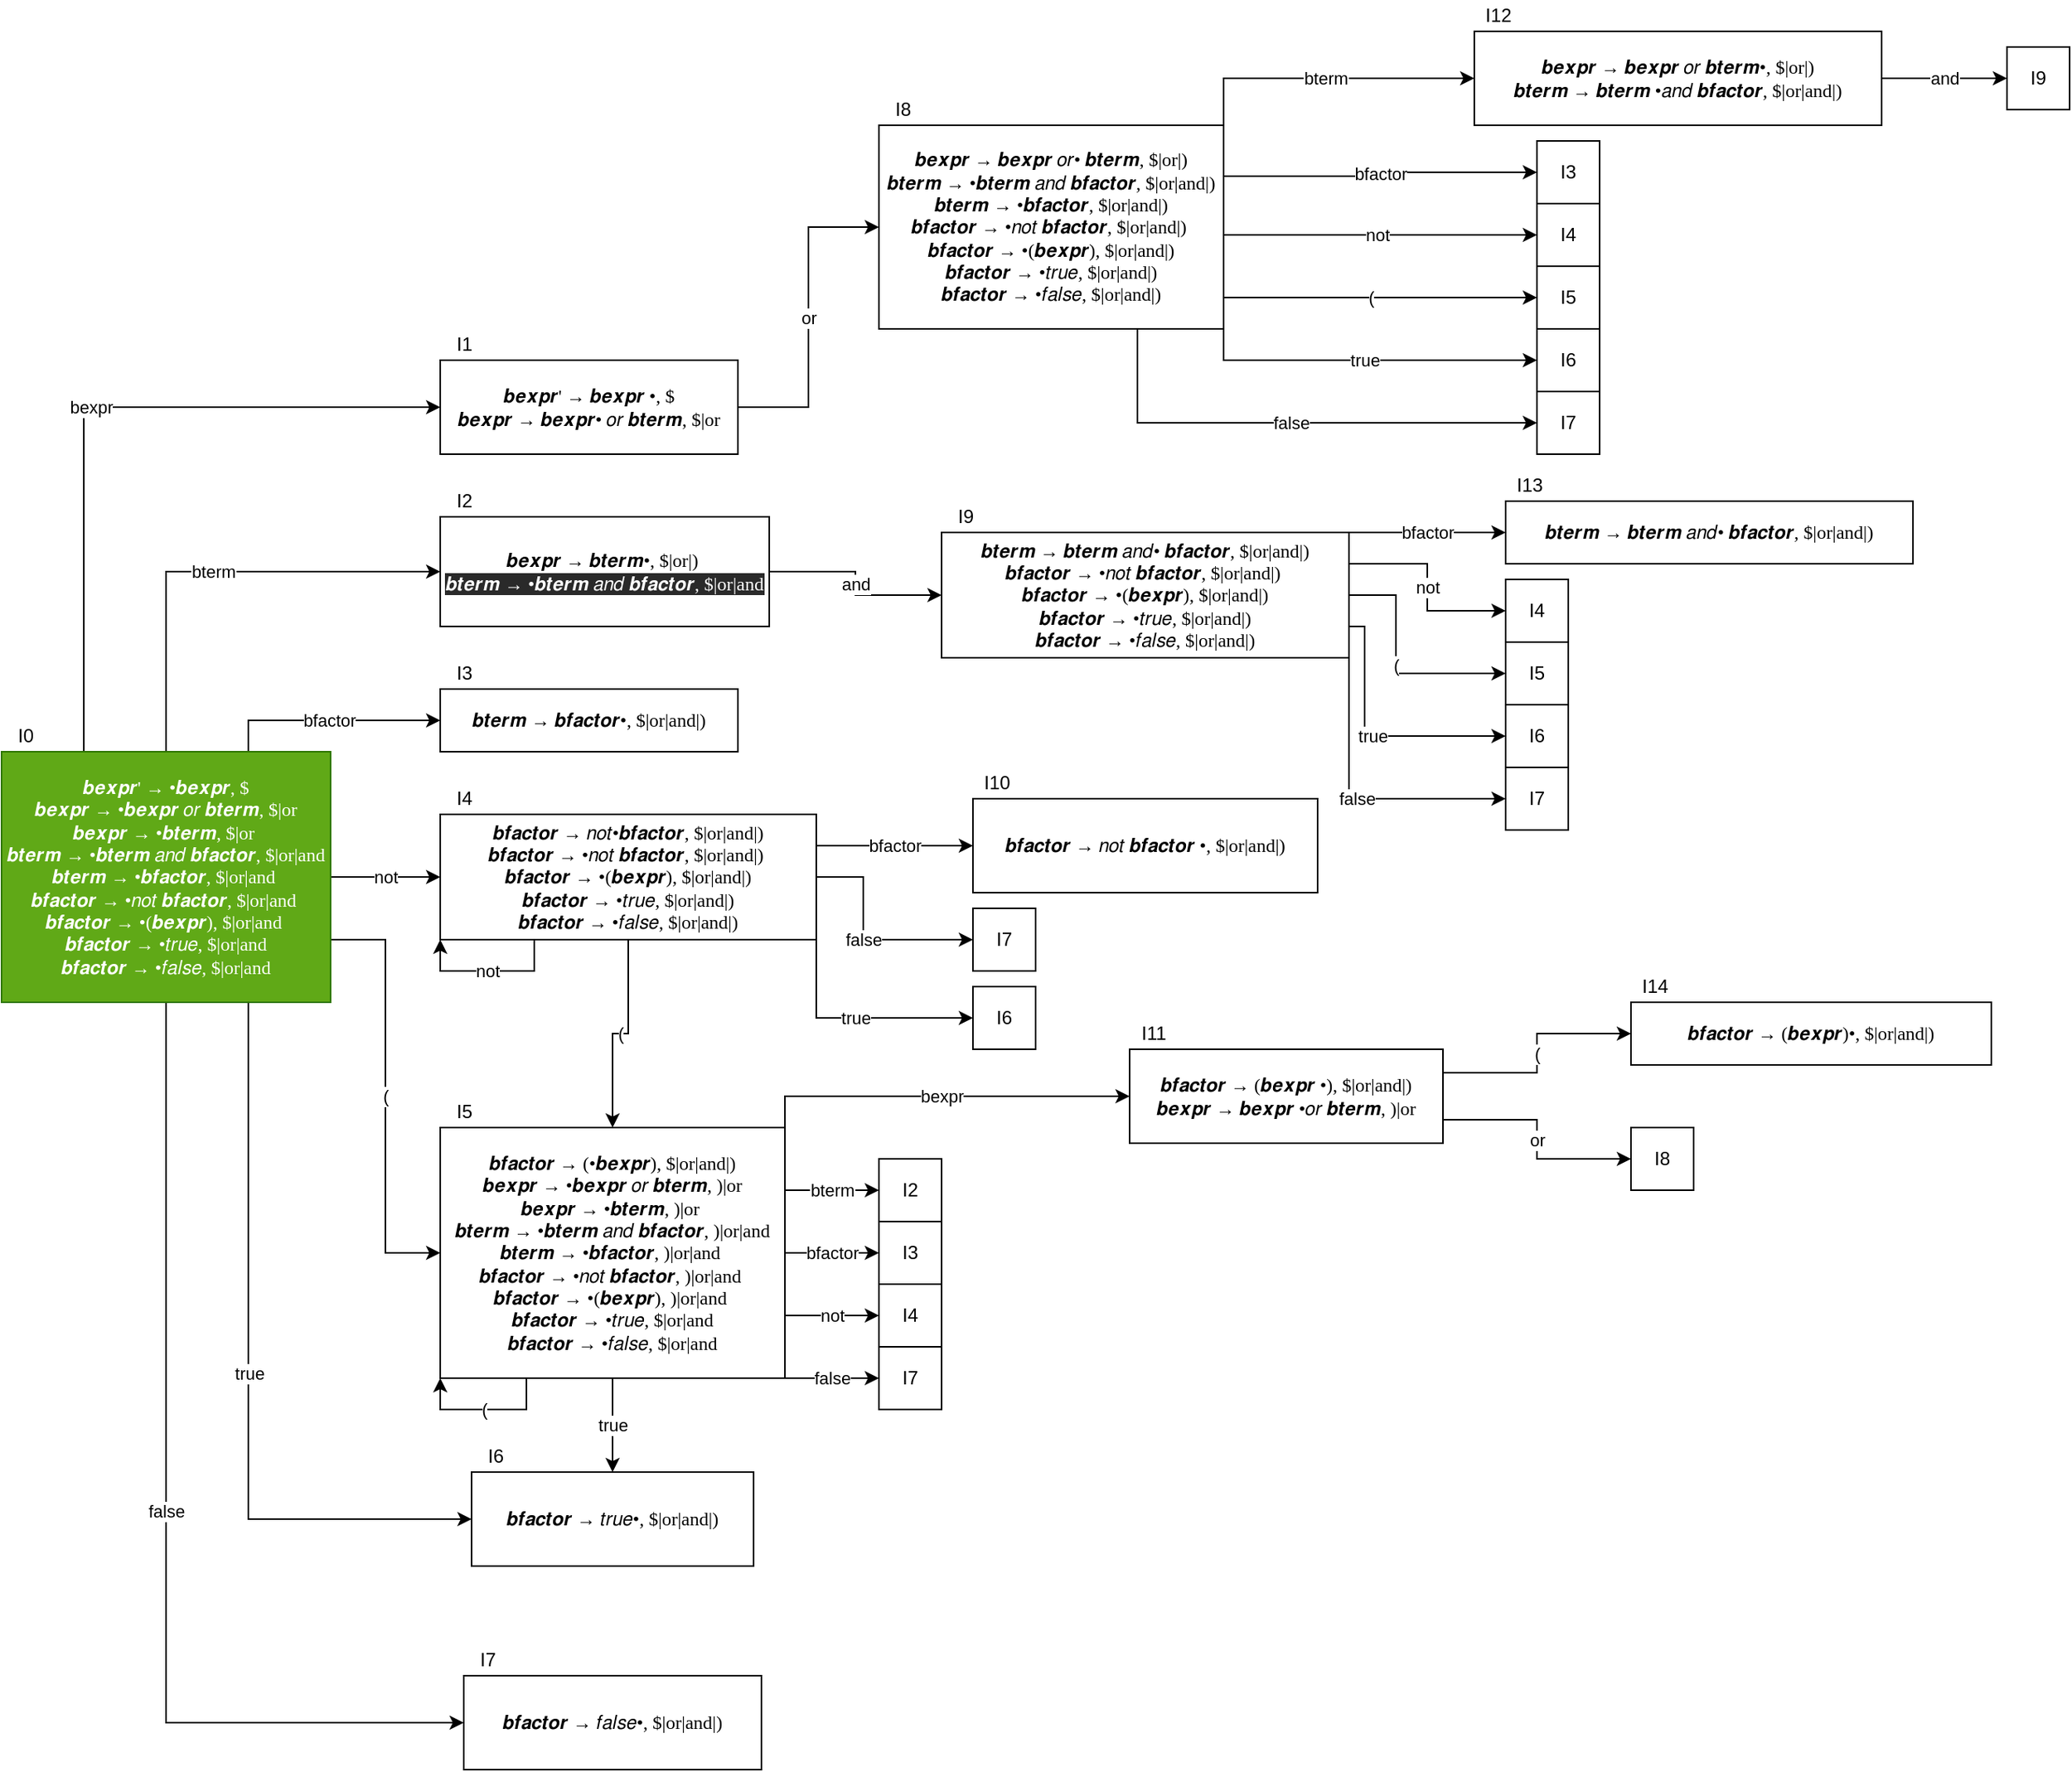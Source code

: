 <mxfile version="15.4.0" type="device" pages="2"><diagram id="L8cyS0BgC8EHpwiEMDpz" name="1"><mxGraphModel dx="638" dy="536" grid="1" gridSize="10" guides="1" tooltips="1" connect="1" arrows="1" fold="1" page="1" pageScale="1" pageWidth="2339" pageHeight="3300" math="0" shadow="0"><root><mxCell id="0"/><mxCell id="1" parent="0"/><mxCell id="krVNGJZ8aAq8TAZpBR1q-5" value="bexpr" style="edgeStyle=orthogonalEdgeStyle;rounded=0;orthogonalLoop=1;jettySize=auto;html=1;entryX=0;entryY=0.5;entryDx=0;entryDy=0;exitX=0.25;exitY=0;exitDx=0;exitDy=0;" edge="1" parent="1" source="krVNGJZ8aAq8TAZpBR1q-1" target="krVNGJZ8aAq8TAZpBR1q-3"><mxGeometry relative="1" as="geometry"/></mxCell><mxCell id="krVNGJZ8aAq8TAZpBR1q-9" value="bterm" style="edgeStyle=orthogonalEdgeStyle;rounded=0;orthogonalLoop=1;jettySize=auto;html=1;exitX=0.5;exitY=0;exitDx=0;exitDy=0;entryX=0;entryY=0.5;entryDx=0;entryDy=0;" edge="1" parent="1" source="krVNGJZ8aAq8TAZpBR1q-1" target="krVNGJZ8aAq8TAZpBR1q-7"><mxGeometry relative="1" as="geometry"/></mxCell><mxCell id="krVNGJZ8aAq8TAZpBR1q-14" value="bfactor" style="edgeStyle=orthogonalEdgeStyle;rounded=0;orthogonalLoop=1;jettySize=auto;html=1;exitX=0.75;exitY=0;exitDx=0;exitDy=0;entryX=0;entryY=0.5;entryDx=0;entryDy=0;" edge="1" parent="1" source="krVNGJZ8aAq8TAZpBR1q-1" target="krVNGJZ8aAq8TAZpBR1q-11"><mxGeometry relative="1" as="geometry"/></mxCell><mxCell id="krVNGJZ8aAq8TAZpBR1q-17" value="not" style="edgeStyle=orthogonalEdgeStyle;rounded=0;orthogonalLoop=1;jettySize=auto;html=1;" edge="1" parent="1" source="krVNGJZ8aAq8TAZpBR1q-1" target="krVNGJZ8aAq8TAZpBR1q-16"><mxGeometry relative="1" as="geometry"/></mxCell><mxCell id="krVNGJZ8aAq8TAZpBR1q-21" value="(" style="edgeStyle=orthogonalEdgeStyle;rounded=0;orthogonalLoop=1;jettySize=auto;html=1;exitX=1;exitY=0.75;exitDx=0;exitDy=0;entryX=0;entryY=0.5;entryDx=0;entryDy=0;" edge="1" parent="1" source="krVNGJZ8aAq8TAZpBR1q-1" target="krVNGJZ8aAq8TAZpBR1q-20"><mxGeometry relative="1" as="geometry"/></mxCell><mxCell id="krVNGJZ8aAq8TAZpBR1q-24" value="true" style="edgeStyle=orthogonalEdgeStyle;rounded=0;orthogonalLoop=1;jettySize=auto;html=1;exitX=0.75;exitY=1;exitDx=0;exitDy=0;entryX=0;entryY=0.5;entryDx=0;entryDy=0;" edge="1" parent="1" source="krVNGJZ8aAq8TAZpBR1q-1" target="krVNGJZ8aAq8TAZpBR1q-22"><mxGeometry relative="1" as="geometry"/></mxCell><mxCell id="krVNGJZ8aAq8TAZpBR1q-26" value="false" style="edgeStyle=orthogonalEdgeStyle;rounded=0;orthogonalLoop=1;jettySize=auto;html=1;exitX=0.5;exitY=1;exitDx=0;exitDy=0;entryX=0;entryY=0.5;entryDx=0;entryDy=0;" edge="1" parent="1" source="krVNGJZ8aAq8TAZpBR1q-1" target="krVNGJZ8aAq8TAZpBR1q-25"><mxGeometry relative="1" as="geometry"/></mxCell><mxCell id="krVNGJZ8aAq8TAZpBR1q-1" value="&lt;div&gt;&lt;font face=&quot;Verdana&quot;&gt;𝒃𝒆𝒙𝒑𝒓' → •𝒃𝒆𝒙𝒑𝒓, $&lt;/font&gt;&lt;/div&gt;&lt;div&gt;&lt;font face=&quot;Verdana&quot;&gt;𝒃𝒆𝒙𝒑𝒓 → •𝒃𝒆𝒙𝒑𝒓 𝑜𝑟 𝒃𝒕𝒆𝒓𝒎, $|or&lt;/font&gt;&lt;/div&gt;&lt;div&gt;&lt;font face=&quot;Verdana&quot;&gt;𝒃𝒆𝒙𝒑𝒓 → •𝒃𝒕𝒆𝒓𝒎, $|or&amp;nbsp;&lt;/font&gt;&lt;/div&gt;&lt;div&gt;&lt;font face=&quot;Verdana&quot;&gt;𝒃𝒕𝒆𝒓𝒎 → •𝒃𝒕𝒆𝒓𝒎 𝑎𝑛𝑑 𝒃𝒇𝒂𝒄𝒕𝒐𝒓, $|or|and&lt;/font&gt;&lt;/div&gt;&lt;div&gt;&lt;font face=&quot;Verdana&quot;&gt;𝒃𝒕𝒆𝒓𝒎 → •𝒃𝒇𝒂𝒄𝒕𝒐𝒓, $|or|and&amp;nbsp;&lt;/font&gt;&lt;/div&gt;&lt;div&gt;&lt;font face=&quot;Verdana&quot;&gt;𝒃𝒇𝒂𝒄𝒕𝒐𝒓 → •𝑛𝑜𝑡 𝒃𝒇𝒂𝒄𝒕𝒐𝒓, $|or|and&amp;nbsp;&lt;/font&gt;&lt;/div&gt;&lt;div&gt;&lt;font face=&quot;Verdana&quot;&gt;𝒃𝒇𝒂𝒄𝒕𝒐𝒓 → •(𝒃𝒆𝒙𝒑𝒓), $|or|and&amp;nbsp;&lt;/font&gt;&lt;/div&gt;&lt;div&gt;&lt;font face=&quot;Verdana&quot;&gt;𝒃𝒇𝒂𝒄𝒕𝒐𝒓 →&lt;span&gt;&amp;nbsp;•&lt;/span&gt;𝑡𝑟𝑢𝑒, $|or|and&lt;/font&gt;&lt;/div&gt;&lt;div&gt;&lt;font face=&quot;Verdana&quot;&gt;𝒃𝒇𝒂𝒄𝒕𝒐𝒓 → •𝑓𝑎𝑙𝑠𝑒, $|or|and&lt;/font&gt;&lt;/div&gt;" style="rounded=0;whiteSpace=wrap;html=1;fillColor=#60a917;strokeColor=#2D7600;fontColor=#ffffff;" vertex="1" parent="1"><mxGeometry x="280" y="640" width="210" height="160" as="geometry"/></mxCell><mxCell id="krVNGJZ8aAq8TAZpBR1q-2" value="I0" style="text;html=1;align=center;verticalAlign=middle;resizable=0;points=[];autosize=1;strokeColor=none;fillColor=none;" vertex="1" parent="1"><mxGeometry x="280" y="620" width="30" height="20" as="geometry"/></mxCell><mxCell id="krVNGJZ8aAq8TAZpBR1q-30" value="or" style="edgeStyle=orthogonalEdgeStyle;rounded=0;orthogonalLoop=1;jettySize=auto;html=1;entryX=0;entryY=0.5;entryDx=0;entryDy=0;" edge="1" parent="1" source="krVNGJZ8aAq8TAZpBR1q-3" target="krVNGJZ8aAq8TAZpBR1q-29"><mxGeometry relative="1" as="geometry"/></mxCell><mxCell id="krVNGJZ8aAq8TAZpBR1q-3" value="&lt;div&gt;&lt;font face=&quot;Verdana&quot;&gt;𝒃𝒆𝒙𝒑𝒓' → 𝒃𝒆𝒙𝒑𝒓 •, $&lt;/font&gt;&lt;/div&gt;&lt;div&gt;&lt;font face=&quot;Verdana&quot;&gt;𝒃𝒆𝒙𝒑𝒓 → 𝒃𝒆𝒙𝒑𝒓• 𝑜𝑟 𝒃𝒕𝒆𝒓𝒎, $|or&lt;/font&gt;&lt;/div&gt;" style="rounded=0;whiteSpace=wrap;html=1;" vertex="1" parent="1"><mxGeometry x="560" y="390" width="190" height="60" as="geometry"/></mxCell><mxCell id="krVNGJZ8aAq8TAZpBR1q-4" value="I1" style="text;html=1;align=center;verticalAlign=middle;resizable=0;points=[];autosize=1;strokeColor=none;fillColor=none;" vertex="1" parent="1"><mxGeometry x="560" y="370" width="30" height="20" as="geometry"/></mxCell><mxCell id="krVNGJZ8aAq8TAZpBR1q-32" value="and" style="edgeStyle=orthogonalEdgeStyle;rounded=0;orthogonalLoop=1;jettySize=auto;html=1;" edge="1" parent="1" source="krVNGJZ8aAq8TAZpBR1q-7" target="krVNGJZ8aAq8TAZpBR1q-31"><mxGeometry relative="1" as="geometry"/></mxCell><mxCell id="krVNGJZ8aAq8TAZpBR1q-7" value="&lt;span style=&quot;font-family: &amp;#34;verdana&amp;#34;&quot;&gt;𝒃𝒆𝒙𝒑𝒓 → 𝒃𝒕𝒆𝒓𝒎•, $|or|)&amp;nbsp;&lt;/span&gt;&lt;br&gt;&lt;div style=&quot;color: rgb(240 , 240 , 240) ; font-family: &amp;#34;helvetica&amp;#34; ; font-size: 12px ; font-style: normal ; font-weight: 400 ; letter-spacing: normal ; text-align: center ; text-indent: 0px ; text-transform: none ; word-spacing: 0px ; background-color: rgb(42 , 42 , 42)&quot;&gt;&lt;span style=&quot;color: rgb(255 , 255 , 255) ; font-family: &amp;#34;verdana&amp;#34;&quot;&gt;𝒃𝒕𝒆𝒓𝒎 → •𝒃𝒕𝒆𝒓𝒎 𝑎𝑛𝑑 𝒃𝒇𝒂𝒄𝒕𝒐𝒓, $|or|and&lt;/span&gt;&lt;br&gt;&lt;/div&gt;" style="whiteSpace=wrap;html=1;" vertex="1" parent="1"><mxGeometry x="560" y="490" width="210" height="70" as="geometry"/></mxCell><mxCell id="krVNGJZ8aAq8TAZpBR1q-11" value="&lt;div&gt;&lt;font face=&quot;Verdana&quot;&gt;𝒃𝒕𝒆𝒓𝒎 → 𝒃𝒇𝒂𝒄𝒕𝒐𝒓•, $|or|and|)&lt;/font&gt;&lt;/div&gt;" style="whiteSpace=wrap;html=1;" vertex="1" parent="1"><mxGeometry x="560" y="600" width="190" height="40" as="geometry"/></mxCell><mxCell id="krVNGJZ8aAq8TAZpBR1q-12" value="I2" style="text;html=1;align=center;verticalAlign=middle;resizable=0;points=[];autosize=1;strokeColor=none;fillColor=none;" vertex="1" parent="1"><mxGeometry x="560" y="470" width="30" height="20" as="geometry"/></mxCell><mxCell id="krVNGJZ8aAq8TAZpBR1q-13" value="I3" style="text;html=1;align=center;verticalAlign=middle;resizable=0;points=[];autosize=1;strokeColor=none;fillColor=none;" vertex="1" parent="1"><mxGeometry x="560" y="580" width="30" height="20" as="geometry"/></mxCell><mxCell id="krVNGJZ8aAq8TAZpBR1q-36" value="bfactor" style="edgeStyle=orthogonalEdgeStyle;rounded=0;orthogonalLoop=1;jettySize=auto;html=1;entryX=0;entryY=0.5;entryDx=0;entryDy=0;exitX=1;exitY=0.25;exitDx=0;exitDy=0;" edge="1" parent="1" source="krVNGJZ8aAq8TAZpBR1q-16" target="krVNGJZ8aAq8TAZpBR1q-34"><mxGeometry relative="1" as="geometry"/></mxCell><mxCell id="krVNGJZ8aAq8TAZpBR1q-38" value="(" style="edgeStyle=orthogonalEdgeStyle;rounded=0;orthogonalLoop=1;jettySize=auto;html=1;exitX=0.5;exitY=1;exitDx=0;exitDy=0;entryX=0.5;entryY=0;entryDx=0;entryDy=0;" edge="1" parent="1" source="krVNGJZ8aAq8TAZpBR1q-16" target="krVNGJZ8aAq8TAZpBR1q-20"><mxGeometry relative="1" as="geometry"/></mxCell><mxCell id="krVNGJZ8aAq8TAZpBR1q-49" value="true" style="edgeStyle=orthogonalEdgeStyle;rounded=0;orthogonalLoop=1;jettySize=auto;html=1;exitX=1;exitY=1;exitDx=0;exitDy=0;entryX=0;entryY=0.5;entryDx=0;entryDy=0;" edge="1" parent="1" source="krVNGJZ8aAq8TAZpBR1q-16" target="krVNGJZ8aAq8TAZpBR1q-47"><mxGeometry relative="1" as="geometry"/></mxCell><mxCell id="krVNGJZ8aAq8TAZpBR1q-50" value="false" style="edgeStyle=orthogonalEdgeStyle;rounded=0;orthogonalLoop=1;jettySize=auto;html=1;exitX=1;exitY=0.5;exitDx=0;exitDy=0;entryX=0;entryY=0.5;entryDx=0;entryDy=0;" edge="1" parent="1" source="krVNGJZ8aAq8TAZpBR1q-16" target="krVNGJZ8aAq8TAZpBR1q-48"><mxGeometry relative="1" as="geometry"><mxPoint x="820" y="770.0" as="targetPoint"/><Array as="points"><mxPoint x="830" y="720"/><mxPoint x="830" y="760"/></Array></mxGeometry></mxCell><mxCell id="krVNGJZ8aAq8TAZpBR1q-16" value="&lt;div&gt;&lt;font face=&quot;Verdana&quot;&gt;𝒃𝒇𝒂𝒄𝒕𝒐𝒓 → 𝑛𝑜𝑡•𝒃𝒇𝒂𝒄𝒕𝒐𝒓, $|or|and|)&lt;/font&gt;&lt;/div&gt;&lt;div&gt;&lt;div&gt;&lt;font face=&quot;Verdana&quot;&gt;𝒃𝒇𝒂𝒄𝒕𝒐𝒓 → •𝑛𝑜𝑡 𝒃𝒇𝒂𝒄𝒕𝒐𝒓, $|or|and|)&amp;nbsp;&lt;/font&gt;&lt;/div&gt;&lt;div&gt;&lt;font face=&quot;Verdana&quot;&gt;𝒃𝒇𝒂𝒄𝒕𝒐𝒓 → •(𝒃𝒆𝒙𝒑𝒓), $|or|and|)&lt;/font&gt;&lt;/div&gt;&lt;div&gt;&lt;font face=&quot;Verdana&quot;&gt;𝒃𝒇𝒂𝒄𝒕𝒐𝒓 →&amp;nbsp;•𝑡𝑟𝑢𝑒, $|or|and|)&lt;/font&gt;&lt;/div&gt;&lt;div&gt;&lt;font face=&quot;Verdana&quot;&gt;𝒃𝒇𝒂𝒄𝒕𝒐𝒓 → •𝑓𝑎𝑙𝑠𝑒, $|or|and|)&lt;/font&gt;&lt;/div&gt;&lt;/div&gt;" style="whiteSpace=wrap;html=1;" vertex="1" parent="1"><mxGeometry x="560" y="680" width="240" height="80" as="geometry"/></mxCell><mxCell id="krVNGJZ8aAq8TAZpBR1q-18" value="I4" style="text;html=1;align=center;verticalAlign=middle;resizable=0;points=[];autosize=1;strokeColor=none;fillColor=none;" vertex="1" parent="1"><mxGeometry x="560" y="660" width="30" height="20" as="geometry"/></mxCell><mxCell id="krVNGJZ8aAq8TAZpBR1q-19" value="I5" style="text;html=1;align=center;verticalAlign=middle;resizable=0;points=[];autosize=1;strokeColor=none;fillColor=none;" vertex="1" parent="1"><mxGeometry x="560" y="860" width="30" height="20" as="geometry"/></mxCell><mxCell id="krVNGJZ8aAq8TAZpBR1q-53" value="bexpr" style="edgeStyle=orthogonalEdgeStyle;rounded=0;orthogonalLoop=1;jettySize=auto;html=1;exitX=1;exitY=0;exitDx=0;exitDy=0;entryX=0;entryY=0.5;entryDx=0;entryDy=0;" edge="1" parent="1" source="krVNGJZ8aAq8TAZpBR1q-20" target="krVNGJZ8aAq8TAZpBR1q-52"><mxGeometry relative="1" as="geometry"/></mxCell><mxCell id="krVNGJZ8aAq8TAZpBR1q-56" value="bterm" style="edgeStyle=orthogonalEdgeStyle;rounded=0;orthogonalLoop=1;jettySize=auto;html=1;exitX=1;exitY=0.25;exitDx=0;exitDy=0;entryX=0;entryY=0.5;entryDx=0;entryDy=0;" edge="1" parent="1" source="krVNGJZ8aAq8TAZpBR1q-20" target="krVNGJZ8aAq8TAZpBR1q-55"><mxGeometry relative="1" as="geometry"/></mxCell><mxCell id="krVNGJZ8aAq8TAZpBR1q-58" value="bfactor" style="edgeStyle=orthogonalEdgeStyle;rounded=0;orthogonalLoop=1;jettySize=auto;html=1;exitX=1;exitY=0.5;exitDx=0;exitDy=0;entryX=0;entryY=0.5;entryDx=0;entryDy=0;" edge="1" parent="1" source="krVNGJZ8aAq8TAZpBR1q-20" target="krVNGJZ8aAq8TAZpBR1q-57"><mxGeometry relative="1" as="geometry"/></mxCell><mxCell id="krVNGJZ8aAq8TAZpBR1q-62" value="not" style="edgeStyle=orthogonalEdgeStyle;rounded=0;orthogonalLoop=1;jettySize=auto;html=1;exitX=1;exitY=0.75;exitDx=0;exitDy=0;entryX=0;entryY=0.5;entryDx=0;entryDy=0;" edge="1" parent="1" source="krVNGJZ8aAq8TAZpBR1q-20" target="krVNGJZ8aAq8TAZpBR1q-59"><mxGeometry relative="1" as="geometry"/></mxCell><mxCell id="krVNGJZ8aAq8TAZpBR1q-64" value="false" style="edgeStyle=orthogonalEdgeStyle;rounded=0;orthogonalLoop=1;jettySize=auto;html=1;exitX=1;exitY=1;exitDx=0;exitDy=0;entryX=0;entryY=0.5;entryDx=0;entryDy=0;" edge="1" parent="1" source="krVNGJZ8aAq8TAZpBR1q-20" target="krVNGJZ8aAq8TAZpBR1q-61"><mxGeometry relative="1" as="geometry"><Array as="points"><mxPoint x="790" y="1040"/><mxPoint x="790" y="1040"/></Array></mxGeometry></mxCell><mxCell id="krVNGJZ8aAq8TAZpBR1q-65" value="true" style="edgeStyle=orthogonalEdgeStyle;rounded=0;orthogonalLoop=1;jettySize=auto;html=1;exitX=0.5;exitY=1;exitDx=0;exitDy=0;entryX=0.5;entryY=0;entryDx=0;entryDy=0;" edge="1" parent="1" source="krVNGJZ8aAq8TAZpBR1q-20" target="krVNGJZ8aAq8TAZpBR1q-22"><mxGeometry relative="1" as="geometry"/></mxCell><mxCell id="krVNGJZ8aAq8TAZpBR1q-20" value="&lt;div&gt;&lt;font face=&quot;Verdana&quot;&gt;𝒃𝒇𝒂𝒄𝒕𝒐𝒓 → (•𝒃𝒆𝒙𝒑𝒓), $|or|and|)&lt;/font&gt;&lt;/div&gt;&lt;div&gt;&lt;div&gt;&lt;font face=&quot;Verdana&quot;&gt;𝒃𝒆𝒙𝒑𝒓 → •𝒃𝒆𝒙𝒑𝒓 𝑜𝑟 𝒃𝒕𝒆𝒓𝒎, )|or&lt;/font&gt;&lt;/div&gt;&lt;div&gt;&lt;font face=&quot;Verdana&quot;&gt;𝒃𝒆𝒙𝒑𝒓 → •𝒃𝒕𝒆𝒓𝒎, )|or&amp;nbsp;&lt;/font&gt;&lt;/div&gt;&lt;div&gt;&lt;font face=&quot;Verdana&quot;&gt;𝒃𝒕𝒆𝒓𝒎 → •𝒃𝒕𝒆𝒓𝒎 𝑎𝑛𝑑 𝒃𝒇𝒂𝒄𝒕𝒐𝒓, )|or|and&lt;/font&gt;&lt;/div&gt;&lt;div&gt;&lt;font face=&quot;Verdana&quot;&gt;𝒃𝒕𝒆𝒓𝒎 → •𝒃𝒇𝒂𝒄𝒕𝒐𝒓, )|or|and&amp;nbsp;&lt;/font&gt;&lt;/div&gt;&lt;div&gt;&lt;font face=&quot;Verdana&quot;&gt;𝒃𝒇𝒂𝒄𝒕𝒐𝒓 → •𝑛𝑜𝑡 𝒃𝒇𝒂𝒄𝒕𝒐𝒓, )|or|and&amp;nbsp;&lt;/font&gt;&lt;/div&gt;&lt;div&gt;&lt;font face=&quot;Verdana&quot;&gt;𝒃𝒇𝒂𝒄𝒕𝒐𝒓 → •(𝒃𝒆𝒙𝒑𝒓), )|or|and&amp;nbsp;&lt;/font&gt;&lt;/div&gt;&lt;div&gt;&lt;font face=&quot;Verdana&quot;&gt;𝒃𝒇𝒂𝒄𝒕𝒐𝒓 →&amp;nbsp;•𝑡𝑟𝑢𝑒, $|or|and&lt;/font&gt;&lt;/div&gt;&lt;div&gt;&lt;font face=&quot;Verdana&quot;&gt;𝒃𝒇𝒂𝒄𝒕𝒐𝒓 → •𝑓𝑎𝑙𝑠𝑒, $|or|and&lt;/font&gt;&lt;/div&gt;&lt;/div&gt;" style="whiteSpace=wrap;html=1;" vertex="1" parent="1"><mxGeometry x="560" y="880" width="220" height="160" as="geometry"/></mxCell><mxCell id="krVNGJZ8aAq8TAZpBR1q-22" value="&lt;div&gt;&lt;font face=&quot;Verdana&quot;&gt;𝒃𝒇𝒂𝒄𝒕𝒐𝒓 → 𝑡𝑟𝑢𝑒•, $|or|and|)&lt;/font&gt;&lt;/div&gt;" style="whiteSpace=wrap;html=1;" vertex="1" parent="1"><mxGeometry x="580" y="1100" width="180" height="60" as="geometry"/></mxCell><mxCell id="krVNGJZ8aAq8TAZpBR1q-23" value="I6" style="text;html=1;align=center;verticalAlign=middle;resizable=0;points=[];autosize=1;strokeColor=none;fillColor=none;" vertex="1" parent="1"><mxGeometry x="580" y="1080" width="30" height="20" as="geometry"/></mxCell><mxCell id="krVNGJZ8aAq8TAZpBR1q-25" value="&lt;span style=&quot;font-family: &amp;#34;verdana&amp;#34;&quot;&gt;𝒃𝒇𝒂𝒄𝒕𝒐𝒓 → 𝑓𝑎𝑙𝑠𝑒•, $|or|and|)&lt;/span&gt;" style="whiteSpace=wrap;html=1;" vertex="1" parent="1"><mxGeometry x="575" y="1230" width="190" height="60" as="geometry"/></mxCell><mxCell id="krVNGJZ8aAq8TAZpBR1q-27" value="I7" style="text;html=1;align=center;verticalAlign=middle;resizable=0;points=[];autosize=1;strokeColor=none;fillColor=none;" vertex="1" parent="1"><mxGeometry x="575" y="1210" width="30" height="20" as="geometry"/></mxCell><mxCell id="krVNGJZ8aAq8TAZpBR1q-28" value="I8" style="text;html=1;align=center;verticalAlign=middle;resizable=0;points=[];autosize=1;strokeColor=none;fillColor=none;" vertex="1" parent="1"><mxGeometry x="840" y="220" width="30" height="20" as="geometry"/></mxCell><mxCell id="krVNGJZ8aAq8TAZpBR1q-68" value="bterm" style="edgeStyle=orthogonalEdgeStyle;rounded=0;orthogonalLoop=1;jettySize=auto;html=1;exitX=1;exitY=0;exitDx=0;exitDy=0;entryX=0;entryY=0.5;entryDx=0;entryDy=0;" edge="1" parent="1" source="krVNGJZ8aAq8TAZpBR1q-29" target="krVNGJZ8aAq8TAZpBR1q-67"><mxGeometry relative="1" as="geometry"><Array as="points"><mxPoint x="1060" y="210"/></Array></mxGeometry></mxCell><mxCell id="krVNGJZ8aAq8TAZpBR1q-75" value="bfactor" style="edgeStyle=orthogonalEdgeStyle;rounded=0;orthogonalLoop=1;jettySize=auto;html=1;exitX=1;exitY=0.25;exitDx=0;exitDy=0;" edge="1" parent="1" source="krVNGJZ8aAq8TAZpBR1q-29" target="krVNGJZ8aAq8TAZpBR1q-70"><mxGeometry relative="1" as="geometry"/></mxCell><mxCell id="krVNGJZ8aAq8TAZpBR1q-76" value="not" style="edgeStyle=orthogonalEdgeStyle;rounded=0;orthogonalLoop=1;jettySize=auto;html=1;exitX=1;exitY=0.5;exitDx=0;exitDy=0;entryX=0;entryY=0.5;entryDx=0;entryDy=0;" edge="1" parent="1" source="krVNGJZ8aAq8TAZpBR1q-29" target="krVNGJZ8aAq8TAZpBR1q-71"><mxGeometry relative="1" as="geometry"><Array as="points"><mxPoint x="1060" y="310"/></Array></mxGeometry></mxCell><mxCell id="krVNGJZ8aAq8TAZpBR1q-77" value="(" style="edgeStyle=orthogonalEdgeStyle;rounded=0;orthogonalLoop=1;jettySize=auto;html=1;exitX=1;exitY=0.75;exitDx=0;exitDy=0;entryX=0;entryY=0.5;entryDx=0;entryDy=0;" edge="1" parent="1" source="krVNGJZ8aAq8TAZpBR1q-29" target="krVNGJZ8aAq8TAZpBR1q-72"><mxGeometry relative="1" as="geometry"><Array as="points"><mxPoint x="1060" y="350"/></Array></mxGeometry></mxCell><mxCell id="krVNGJZ8aAq8TAZpBR1q-78" value="true" style="edgeStyle=orthogonalEdgeStyle;rounded=0;orthogonalLoop=1;jettySize=auto;html=1;exitX=1;exitY=1;exitDx=0;exitDy=0;" edge="1" parent="1" source="krVNGJZ8aAq8TAZpBR1q-29" target="krVNGJZ8aAq8TAZpBR1q-73"><mxGeometry relative="1" as="geometry"/></mxCell><mxCell id="krVNGJZ8aAq8TAZpBR1q-79" value="false" style="edgeStyle=orthogonalEdgeStyle;rounded=0;orthogonalLoop=1;jettySize=auto;html=1;exitX=0.75;exitY=1;exitDx=0;exitDy=0;entryX=0;entryY=0.5;entryDx=0;entryDy=0;" edge="1" parent="1" source="krVNGJZ8aAq8TAZpBR1q-29" target="krVNGJZ8aAq8TAZpBR1q-74"><mxGeometry relative="1" as="geometry"/></mxCell><mxCell id="krVNGJZ8aAq8TAZpBR1q-29" value="&lt;span style=&quot;font-family: &amp;#34;verdana&amp;#34;&quot;&gt;𝒃𝒆𝒙𝒑𝒓 → 𝒃𝒆𝒙𝒑𝒓 𝑜𝑟• 𝒃𝒕𝒆𝒓𝒎, $|or|)&lt;br&gt;&lt;/span&gt;&lt;div&gt;&lt;font face=&quot;Verdana&quot;&gt;𝒃𝒕𝒆𝒓𝒎 → •𝒃𝒕𝒆𝒓𝒎 𝑎𝑛𝑑 𝒃𝒇𝒂𝒄𝒕𝒐𝒓, $|or|and|)&lt;/font&gt;&lt;/div&gt;&lt;div&gt;&lt;font face=&quot;Verdana&quot;&gt;𝒃𝒕𝒆𝒓𝒎 → •𝒃𝒇𝒂𝒄𝒕𝒐𝒓, $|or|and|)&lt;/font&gt;&lt;/div&gt;&lt;div&gt;&lt;div&gt;&lt;font face=&quot;Verdana&quot;&gt;𝒃𝒇𝒂𝒄𝒕𝒐𝒓 → •𝑛𝑜𝑡 𝒃𝒇𝒂𝒄𝒕𝒐𝒓, $|or|and|)&amp;nbsp;&lt;/font&gt;&lt;/div&gt;&lt;div&gt;&lt;font face=&quot;Verdana&quot;&gt;𝒃𝒇𝒂𝒄𝒕𝒐𝒓 → •(𝒃𝒆𝒙𝒑𝒓), $|or|and|)&lt;/font&gt;&lt;/div&gt;&lt;div&gt;&lt;font face=&quot;Verdana&quot;&gt;𝒃𝒇𝒂𝒄𝒕𝒐𝒓 →&amp;nbsp;•𝑡𝑟𝑢𝑒, $|or|and|)&lt;/font&gt;&lt;/div&gt;&lt;div&gt;&lt;font face=&quot;Verdana&quot;&gt;𝒃𝒇𝒂𝒄𝒕𝒐𝒓 → •𝑓𝑎𝑙𝑠𝑒, $|or|and|)&lt;/font&gt;&lt;/div&gt;&lt;/div&gt;" style="whiteSpace=wrap;html=1;" vertex="1" parent="1"><mxGeometry x="840" y="240" width="220" height="130" as="geometry"/></mxCell><mxCell id="krVNGJZ8aAq8TAZpBR1q-87" value="bfactor" style="edgeStyle=orthogonalEdgeStyle;rounded=0;orthogonalLoop=1;jettySize=auto;html=1;exitX=1;exitY=0;exitDx=0;exitDy=0;entryX=0;entryY=0.5;entryDx=0;entryDy=0;" edge="1" parent="1" source="krVNGJZ8aAq8TAZpBR1q-31" target="krVNGJZ8aAq8TAZpBR1q-80"><mxGeometry relative="1" as="geometry"><Array as="points"><mxPoint x="1160" y="500"/><mxPoint x="1160" y="500"/></Array></mxGeometry></mxCell><mxCell id="krVNGJZ8aAq8TAZpBR1q-88" value="not" style="edgeStyle=orthogonalEdgeStyle;rounded=0;orthogonalLoop=1;jettySize=auto;html=1;exitX=1;exitY=0.25;exitDx=0;exitDy=0;entryX=0;entryY=0.5;entryDx=0;entryDy=0;" edge="1" parent="1" source="krVNGJZ8aAq8TAZpBR1q-31" target="krVNGJZ8aAq8TAZpBR1q-83"><mxGeometry relative="1" as="geometry"/></mxCell><mxCell id="krVNGJZ8aAq8TAZpBR1q-89" value="(" style="edgeStyle=orthogonalEdgeStyle;rounded=0;orthogonalLoop=1;jettySize=auto;html=1;exitX=1;exitY=0.5;exitDx=0;exitDy=0;entryX=0;entryY=0.5;entryDx=0;entryDy=0;" edge="1" parent="1" source="krVNGJZ8aAq8TAZpBR1q-31" target="krVNGJZ8aAq8TAZpBR1q-84"><mxGeometry relative="1" as="geometry"><Array as="points"><mxPoint x="1170" y="540"/><mxPoint x="1170" y="590"/></Array></mxGeometry></mxCell><mxCell id="krVNGJZ8aAq8TAZpBR1q-90" value="true" style="edgeStyle=orthogonalEdgeStyle;rounded=0;orthogonalLoop=1;jettySize=auto;html=1;exitX=1;exitY=0.75;exitDx=0;exitDy=0;entryX=0;entryY=0.5;entryDx=0;entryDy=0;" edge="1" parent="1" source="krVNGJZ8aAq8TAZpBR1q-31" target="krVNGJZ8aAq8TAZpBR1q-85"><mxGeometry relative="1" as="geometry"><Array as="points"><mxPoint x="1150" y="560"/><mxPoint x="1150" y="630"/></Array></mxGeometry></mxCell><mxCell id="krVNGJZ8aAq8TAZpBR1q-91" value="false" style="edgeStyle=orthogonalEdgeStyle;rounded=0;orthogonalLoop=1;jettySize=auto;html=1;exitX=1;exitY=1;exitDx=0;exitDy=0;entryX=0;entryY=0.5;entryDx=0;entryDy=0;" edge="1" parent="1" source="krVNGJZ8aAq8TAZpBR1q-31" target="krVNGJZ8aAq8TAZpBR1q-86"><mxGeometry relative="1" as="geometry"/></mxCell><mxCell id="krVNGJZ8aAq8TAZpBR1q-31" value="&lt;span style=&quot;font-family: &amp;#34;verdana&amp;#34;&quot;&gt;𝒃𝒕𝒆𝒓𝒎 → 𝒃𝒕𝒆𝒓𝒎 𝑎𝑛𝑑• 𝒃𝒇𝒂𝒄𝒕𝒐𝒓, $|or|and|)&lt;br&gt;&lt;/span&gt;&lt;div&gt;&lt;font face=&quot;Verdana&quot;&gt;𝒃𝒇𝒂𝒄𝒕𝒐𝒓 → •𝑛𝑜𝑡 𝒃𝒇𝒂𝒄𝒕𝒐𝒓, $|or|and|)&amp;nbsp;&lt;/font&gt;&lt;/div&gt;&lt;div&gt;&lt;font face=&quot;Verdana&quot;&gt;𝒃𝒇𝒂𝒄𝒕𝒐𝒓 → •(𝒃𝒆𝒙𝒑𝒓), $|or|and|)&lt;/font&gt;&lt;/div&gt;&lt;div&gt;&lt;font face=&quot;Verdana&quot;&gt;𝒃𝒇𝒂𝒄𝒕𝒐𝒓 →&amp;nbsp;•𝑡𝑟𝑢𝑒, $|or|and|)&lt;/font&gt;&lt;/div&gt;&lt;div&gt;&lt;font face=&quot;Verdana&quot;&gt;𝒃𝒇𝒂𝒄𝒕𝒐𝒓 → •𝑓𝑎𝑙𝑠𝑒, $|or|and|)&lt;/font&gt;&lt;/div&gt;" style="whiteSpace=wrap;html=1;" vertex="1" parent="1"><mxGeometry x="880" y="500" width="260" height="80" as="geometry"/></mxCell><mxCell id="krVNGJZ8aAq8TAZpBR1q-33" value="I9" style="text;html=1;align=center;verticalAlign=middle;resizable=0;points=[];autosize=1;strokeColor=none;fillColor=none;" vertex="1" parent="1"><mxGeometry x="880" y="480" width="30" height="20" as="geometry"/></mxCell><mxCell id="krVNGJZ8aAq8TAZpBR1q-34" value="&lt;div&gt;&lt;font face=&quot;Verdana&quot;&gt;𝒃𝒇𝒂𝒄𝒕𝒐𝒓 → 𝑛𝑜𝑡 𝒃𝒇𝒂𝒄𝒕𝒐𝒓 •, $|or|and|)&lt;/font&gt;&lt;/div&gt;&lt;div&gt;&lt;/div&gt;" style="whiteSpace=wrap;html=1;" vertex="1" parent="1"><mxGeometry x="900" y="670" width="220" height="60" as="geometry"/></mxCell><mxCell id="krVNGJZ8aAq8TAZpBR1q-35" value="I10" style="text;html=1;align=center;verticalAlign=middle;resizable=0;points=[];autosize=1;strokeColor=none;fillColor=none;" vertex="1" parent="1"><mxGeometry x="900" y="650" width="30" height="20" as="geometry"/></mxCell><mxCell id="krVNGJZ8aAq8TAZpBR1q-37" value="not" style="edgeStyle=orthogonalEdgeStyle;rounded=0;orthogonalLoop=1;jettySize=auto;html=1;exitX=0.25;exitY=1;exitDx=0;exitDy=0;entryX=0;entryY=1;entryDx=0;entryDy=0;" edge="1" parent="1" source="krVNGJZ8aAq8TAZpBR1q-16" target="krVNGJZ8aAq8TAZpBR1q-16"><mxGeometry relative="1" as="geometry"/></mxCell><mxCell id="krVNGJZ8aAq8TAZpBR1q-47" value="I6" style="rounded=0;whiteSpace=wrap;html=1;" vertex="1" parent="1"><mxGeometry x="900" y="790" width="40" height="40" as="geometry"/></mxCell><mxCell id="krVNGJZ8aAq8TAZpBR1q-48" value="I7" style="rounded=0;whiteSpace=wrap;html=1;" vertex="1" parent="1"><mxGeometry x="900" y="740" width="40" height="40" as="geometry"/></mxCell><mxCell id="krVNGJZ8aAq8TAZpBR1q-51" value="I11" style="text;html=1;align=center;verticalAlign=middle;resizable=0;points=[];autosize=1;strokeColor=none;fillColor=none;" vertex="1" parent="1"><mxGeometry x="1000" y="810" width="30" height="20" as="geometry"/></mxCell><mxCell id="krVNGJZ8aAq8TAZpBR1q-93" value="(" style="edgeStyle=orthogonalEdgeStyle;rounded=0;orthogonalLoop=1;jettySize=auto;html=1;exitX=1;exitY=0.25;exitDx=0;exitDy=0;entryX=0;entryY=0.5;entryDx=0;entryDy=0;" edge="1" parent="1" source="krVNGJZ8aAq8TAZpBR1q-52" target="krVNGJZ8aAq8TAZpBR1q-92"><mxGeometry relative="1" as="geometry"/></mxCell><mxCell id="krVNGJZ8aAq8TAZpBR1q-96" value="or" style="edgeStyle=orthogonalEdgeStyle;rounded=0;orthogonalLoop=1;jettySize=auto;html=1;exitX=1;exitY=0.75;exitDx=0;exitDy=0;entryX=0;entryY=0.5;entryDx=0;entryDy=0;" edge="1" parent="1" source="krVNGJZ8aAq8TAZpBR1q-52" target="krVNGJZ8aAq8TAZpBR1q-95"><mxGeometry relative="1" as="geometry"/></mxCell><mxCell id="krVNGJZ8aAq8TAZpBR1q-52" value="&lt;div&gt;&lt;font face=&quot;Verdana&quot;&gt;𝒃𝒇𝒂𝒄𝒕𝒐𝒓 → (𝒃𝒆𝒙𝒑𝒓 •), $|or|and|)&lt;/font&gt;&lt;/div&gt;&lt;div&gt;&lt;div&gt;&lt;font face=&quot;Verdana&quot;&gt;𝒃𝒆𝒙𝒑𝒓 → 𝒃𝒆𝒙𝒑𝒓 •𝑜𝑟 𝒃𝒕𝒆𝒓𝒎, )|or&lt;/font&gt;&lt;/div&gt;&lt;/div&gt;&lt;div&gt;&lt;/div&gt;" style="whiteSpace=wrap;html=1;" vertex="1" parent="1"><mxGeometry x="1000" y="830" width="200" height="60" as="geometry"/></mxCell><mxCell id="krVNGJZ8aAq8TAZpBR1q-55" value="I2" style="rounded=0;whiteSpace=wrap;html=1;" vertex="1" parent="1"><mxGeometry x="840" y="900" width="40" height="40" as="geometry"/></mxCell><mxCell id="krVNGJZ8aAq8TAZpBR1q-57" value="I3" style="rounded=0;whiteSpace=wrap;html=1;" vertex="1" parent="1"><mxGeometry x="840" y="940" width="40" height="40" as="geometry"/></mxCell><mxCell id="krVNGJZ8aAq8TAZpBR1q-59" value="I4" style="rounded=0;whiteSpace=wrap;html=1;" vertex="1" parent="1"><mxGeometry x="840" y="980" width="40" height="40" as="geometry"/></mxCell><mxCell id="krVNGJZ8aAq8TAZpBR1q-61" value="I7" style="rounded=0;whiteSpace=wrap;html=1;" vertex="1" parent="1"><mxGeometry x="840" y="1020" width="40" height="40" as="geometry"/></mxCell><mxCell id="krVNGJZ8aAq8TAZpBR1q-63" value="(" style="edgeStyle=orthogonalEdgeStyle;rounded=0;orthogonalLoop=1;jettySize=auto;html=1;exitX=0.25;exitY=1;exitDx=0;exitDy=0;entryX=0;entryY=1;entryDx=0;entryDy=0;" edge="1" parent="1" source="krVNGJZ8aAq8TAZpBR1q-20" target="krVNGJZ8aAq8TAZpBR1q-20"><mxGeometry relative="1" as="geometry"/></mxCell><mxCell id="krVNGJZ8aAq8TAZpBR1q-66" value="I12" style="text;html=1;align=center;verticalAlign=middle;resizable=0;points=[];autosize=1;strokeColor=none;fillColor=none;" vertex="1" parent="1"><mxGeometry x="1220" y="160" width="30" height="20" as="geometry"/></mxCell><mxCell id="krVNGJZ8aAq8TAZpBR1q-98" value="and" style="edgeStyle=orthogonalEdgeStyle;rounded=0;orthogonalLoop=1;jettySize=auto;html=1;exitX=1;exitY=0.5;exitDx=0;exitDy=0;entryX=0;entryY=0.5;entryDx=0;entryDy=0;" edge="1" parent="1" source="krVNGJZ8aAq8TAZpBR1q-67" target="krVNGJZ8aAq8TAZpBR1q-97"><mxGeometry relative="1" as="geometry"/></mxCell><mxCell id="krVNGJZ8aAq8TAZpBR1q-67" value="&lt;span style=&quot;font-family: &amp;#34;verdana&amp;#34;&quot;&gt;𝒃𝒆𝒙𝒑𝒓 → 𝒃𝒆𝒙𝒑𝒓 𝑜𝑟 𝒃𝒕𝒆𝒓𝒎•, $|or|)&lt;br&gt;&lt;/span&gt;&lt;span style=&quot;font-family: &amp;#34;verdana&amp;#34;&quot;&gt;𝒃𝒕𝒆𝒓𝒎 → 𝒃𝒕𝒆𝒓𝒎 •𝑎𝑛𝑑 𝒃𝒇𝒂𝒄𝒕𝒐𝒓, $|or|and|)&lt;/span&gt;&lt;span style=&quot;font-family: &amp;#34;verdana&amp;#34;&quot;&gt;&lt;br&gt;&lt;/span&gt;" style="whiteSpace=wrap;html=1;" vertex="1" parent="1"><mxGeometry x="1220" y="180" width="260" height="60" as="geometry"/></mxCell><mxCell id="krVNGJZ8aAq8TAZpBR1q-70" value="I3" style="rounded=0;whiteSpace=wrap;html=1;" vertex="1" parent="1"><mxGeometry x="1260" y="250" width="40" height="40" as="geometry"/></mxCell><mxCell id="krVNGJZ8aAq8TAZpBR1q-71" value="I4" style="rounded=0;whiteSpace=wrap;html=1;" vertex="1" parent="1"><mxGeometry x="1260" y="290" width="40" height="40" as="geometry"/></mxCell><mxCell id="krVNGJZ8aAq8TAZpBR1q-72" value="I5" style="rounded=0;whiteSpace=wrap;html=1;" vertex="1" parent="1"><mxGeometry x="1260" y="330" width="40" height="40" as="geometry"/></mxCell><mxCell id="krVNGJZ8aAq8TAZpBR1q-73" value="I6" style="rounded=0;whiteSpace=wrap;html=1;" vertex="1" parent="1"><mxGeometry x="1260" y="370" width="40" height="40" as="geometry"/></mxCell><mxCell id="krVNGJZ8aAq8TAZpBR1q-74" value="I7" style="rounded=0;whiteSpace=wrap;html=1;" vertex="1" parent="1"><mxGeometry x="1260" y="410" width="40" height="40" as="geometry"/></mxCell><mxCell id="krVNGJZ8aAq8TAZpBR1q-80" value="&lt;span style=&quot;font-family: &amp;#34;verdana&amp;#34;&quot;&gt;𝒃𝒕𝒆𝒓𝒎 → 𝒃𝒕𝒆𝒓𝒎 𝑎𝑛𝑑• 𝒃𝒇𝒂𝒄𝒕𝒐𝒓, $|or|and|)&lt;br&gt;&lt;/span&gt;" style="whiteSpace=wrap;html=1;" vertex="1" parent="1"><mxGeometry x="1240" y="480" width="260" height="40" as="geometry"/></mxCell><mxCell id="krVNGJZ8aAq8TAZpBR1q-82" value="I13" style="text;html=1;align=center;verticalAlign=middle;resizable=0;points=[];autosize=1;strokeColor=none;fillColor=none;" vertex="1" parent="1"><mxGeometry x="1240" y="460" width="30" height="20" as="geometry"/></mxCell><mxCell id="krVNGJZ8aAq8TAZpBR1q-83" value="I4" style="rounded=0;whiteSpace=wrap;html=1;" vertex="1" parent="1"><mxGeometry x="1240" y="530" width="40" height="40" as="geometry"/></mxCell><mxCell id="krVNGJZ8aAq8TAZpBR1q-84" value="I5" style="rounded=0;whiteSpace=wrap;html=1;" vertex="1" parent="1"><mxGeometry x="1240" y="570" width="40" height="40" as="geometry"/></mxCell><mxCell id="krVNGJZ8aAq8TAZpBR1q-85" value="I6" style="rounded=0;whiteSpace=wrap;html=1;" vertex="1" parent="1"><mxGeometry x="1240" y="610" width="40" height="40" as="geometry"/></mxCell><mxCell id="krVNGJZ8aAq8TAZpBR1q-86" value="I7" style="rounded=0;whiteSpace=wrap;html=1;" vertex="1" parent="1"><mxGeometry x="1240" y="650" width="40" height="40" as="geometry"/></mxCell><mxCell id="krVNGJZ8aAq8TAZpBR1q-92" value="&lt;div&gt;&lt;font face=&quot;Verdana&quot;&gt;𝒃𝒇𝒂𝒄𝒕𝒐𝒓 → (𝒃𝒆𝒙𝒑𝒓)•, $|or|and|)&lt;/font&gt;&lt;/div&gt;&lt;div&gt;&lt;/div&gt;" style="whiteSpace=wrap;html=1;" vertex="1" parent="1"><mxGeometry x="1320" y="800" width="230" height="40" as="geometry"/></mxCell><mxCell id="krVNGJZ8aAq8TAZpBR1q-94" value="I14" style="text;html=1;align=center;verticalAlign=middle;resizable=0;points=[];autosize=1;strokeColor=none;fillColor=none;" vertex="1" parent="1"><mxGeometry x="1320" y="780" width="30" height="20" as="geometry"/></mxCell><mxCell id="krVNGJZ8aAq8TAZpBR1q-95" value="I8" style="rounded=0;whiteSpace=wrap;html=1;" vertex="1" parent="1"><mxGeometry x="1320" y="880" width="40" height="40" as="geometry"/></mxCell><mxCell id="krVNGJZ8aAq8TAZpBR1q-97" value="I9" style="rounded=0;whiteSpace=wrap;html=1;" vertex="1" parent="1"><mxGeometry x="1560" y="190" width="40" height="40" as="geometry"/></mxCell></root></mxGraphModel></diagram><diagram id="Zv9iRbKukYJmu83ynzll" name="2"><mxGraphModel dx="452" dy="443" grid="1" gridSize="10" guides="1" tooltips="1" connect="1" arrows="1" fold="1" page="1" pageScale="1" pageWidth="2339" pageHeight="3300" math="0" shadow="0"><root><mxCell id="lx0f4rlRlKTFtThaKm56-0"/><mxCell id="lx0f4rlRlKTFtThaKm56-1" parent="lx0f4rlRlKTFtThaKm56-0"/><mxCell id="VgQ0ZdwhEWY6Cc17NeJQ-2" style="edgeStyle=orthogonalEdgeStyle;rounded=0;orthogonalLoop=1;jettySize=auto;html=1;exitX=0.75;exitY=0;exitDx=0;exitDy=0;entryX=0;entryY=0.5;entryDx=0;entryDy=0;" edge="1" parent="lx0f4rlRlKTFtThaKm56-1" source="VgQ0ZdwhEWY6Cc17NeJQ-0" target="VgQ0ZdwhEWY6Cc17NeJQ-1"><mxGeometry relative="1" as="geometry"/></mxCell><mxCell id="VgQ0ZdwhEWY6Cc17NeJQ-0" value="&lt;div&gt;&lt;font face=&quot;Verdana&quot;&gt;𝒃𝒆𝒙𝒑𝒓' → •𝒃𝒆𝒙𝒑𝒓, $&lt;/font&gt;&lt;/div&gt;&lt;div&gt;&lt;font face=&quot;Verdana&quot;&gt;𝒃𝒆𝒙𝒑𝒓 → •𝒃𝒆𝒙𝒑𝒓 𝑜𝑟 𝒃𝒕𝒆𝒓𝒎, $|or&lt;/font&gt;&lt;/div&gt;&lt;div&gt;&lt;font face=&quot;Verdana&quot;&gt;𝒃𝒆𝒙𝒑𝒓 → •𝒃𝒕𝒆𝒓𝒎, $|or&amp;nbsp;&lt;/font&gt;&lt;/div&gt;&lt;div&gt;&lt;font face=&quot;Verdana&quot;&gt;𝒃𝒕𝒆𝒓𝒎 → •𝒃𝒕𝒆𝒓𝒎 𝑎𝑛𝑑 𝒃𝒇𝒂𝒄𝒕𝒐𝒓, $|or|and&lt;/font&gt;&lt;/div&gt;&lt;div&gt;&lt;font face=&quot;Verdana&quot;&gt;𝒃𝒕𝒆𝒓𝒎 → •𝒃𝒇𝒂𝒄𝒕𝒐𝒓, $|or|and&amp;nbsp;&lt;/font&gt;&lt;/div&gt;&lt;div&gt;&lt;font face=&quot;Verdana&quot;&gt;𝒃𝒇𝒂𝒄𝒕𝒐𝒓 → •𝑛𝑜𝑡 𝒃𝒇𝒂𝒄𝒕𝒐𝒓, $|or|and&amp;nbsp;&lt;/font&gt;&lt;/div&gt;&lt;div&gt;&lt;font face=&quot;Verdana&quot;&gt;𝒃𝒇𝒂𝒄𝒕𝒐𝒓 → •(𝒃𝒆𝒙𝒑𝒓), $|or|and&amp;nbsp;&lt;/font&gt;&lt;/div&gt;&lt;div&gt;&lt;font face=&quot;Verdana&quot;&gt;𝒃𝒇𝒂𝒄𝒕𝒐𝒓 →&lt;span&gt;&amp;nbsp;•&lt;/span&gt;𝑡𝑟𝑢𝑒, $|or|and&lt;/font&gt;&lt;/div&gt;&lt;div&gt;&lt;font face=&quot;Verdana&quot;&gt;𝒃𝒇𝒂𝒄𝒕𝒐𝒓 → •𝑓𝑎𝑙𝑠𝑒, $|or|and&lt;/font&gt;&lt;/div&gt;" style="rounded=0;whiteSpace=wrap;html=1;fillColor=#60a917;strokeColor=#2D7600;fontColor=#ffffff;" vertex="1" parent="lx0f4rlRlKTFtThaKm56-1"><mxGeometry x="230" y="390" width="210" height="160" as="geometry"/></mxCell><mxCell id="VgQ0ZdwhEWY6Cc17NeJQ-1" value="" style="whiteSpace=wrap;html=1;" vertex="1" parent="lx0f4rlRlKTFtThaKm56-1"><mxGeometry x="520" y="280" width="120" height="60" as="geometry"/></mxCell><mxCell id="VgQ0ZdwhEWY6Cc17NeJQ-3" value="I1" style="text;html=1;align=center;verticalAlign=middle;resizable=0;points=[];autosize=1;strokeColor=none;fillColor=none;" vertex="1" parent="lx0f4rlRlKTFtThaKm56-1"><mxGeometry x="520" y="260" width="30" height="20" as="geometry"/></mxCell><mxCell id="VgQ0ZdwhEWY6Cc17NeJQ-4" value="I0" style="text;html=1;align=center;verticalAlign=middle;resizable=0;points=[];autosize=1;strokeColor=none;fillColor=none;" vertex="1" parent="lx0f4rlRlKTFtThaKm56-1"><mxGeometry x="230" y="370" width="30" height="20" as="geometry"/></mxCell></root></mxGraphModel></diagram></mxfile>